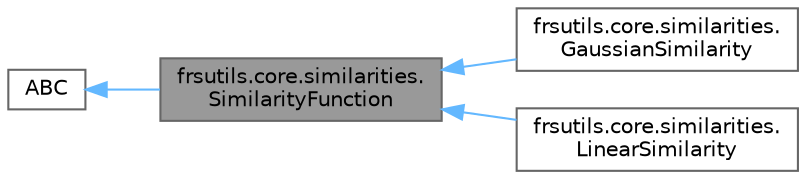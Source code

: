 digraph "frsutils.core.similarities.SimilarityFunction"
{
 // LATEX_PDF_SIZE
  bgcolor="transparent";
  edge [fontname=Helvetica,fontsize=10,labelfontname=Helvetica,labelfontsize=10];
  node [fontname=Helvetica,fontsize=10,shape=box,height=0.2,width=0.4];
  rankdir="LR";
  Node1 [id="Node000001",label="frsutils.core.similarities.\lSimilarityFunction",height=0.2,width=0.4,color="gray40", fillcolor="grey60", style="filled", fontcolor="black",tooltip=" "];
  Node2 -> Node1 [id="edge1_Node000001_Node000002",dir="back",color="steelblue1",style="solid",tooltip=" "];
  Node2 [id="Node000002",label="ABC",height=0.2,width=0.4,color="gray40", fillcolor="white", style="filled",tooltip=" "];
  Node1 -> Node3 [id="edge2_Node000001_Node000003",dir="back",color="steelblue1",style="solid",tooltip=" "];
  Node3 [id="Node000003",label="frsutils.core.similarities.\lGaussianSimilarity",height=0.2,width=0.4,color="gray40", fillcolor="white", style="filled",URL="$classfrsutils_1_1core_1_1similarities_1_1_gaussian_similarity.html",tooltip=" "];
  Node1 -> Node4 [id="edge3_Node000001_Node000004",dir="back",color="steelblue1",style="solid",tooltip=" "];
  Node4 [id="Node000004",label="frsutils.core.similarities.\lLinearSimilarity",height=0.2,width=0.4,color="gray40", fillcolor="white", style="filled",URL="$classfrsutils_1_1core_1_1similarities_1_1_linear_similarity.html",tooltip=" "];
}

